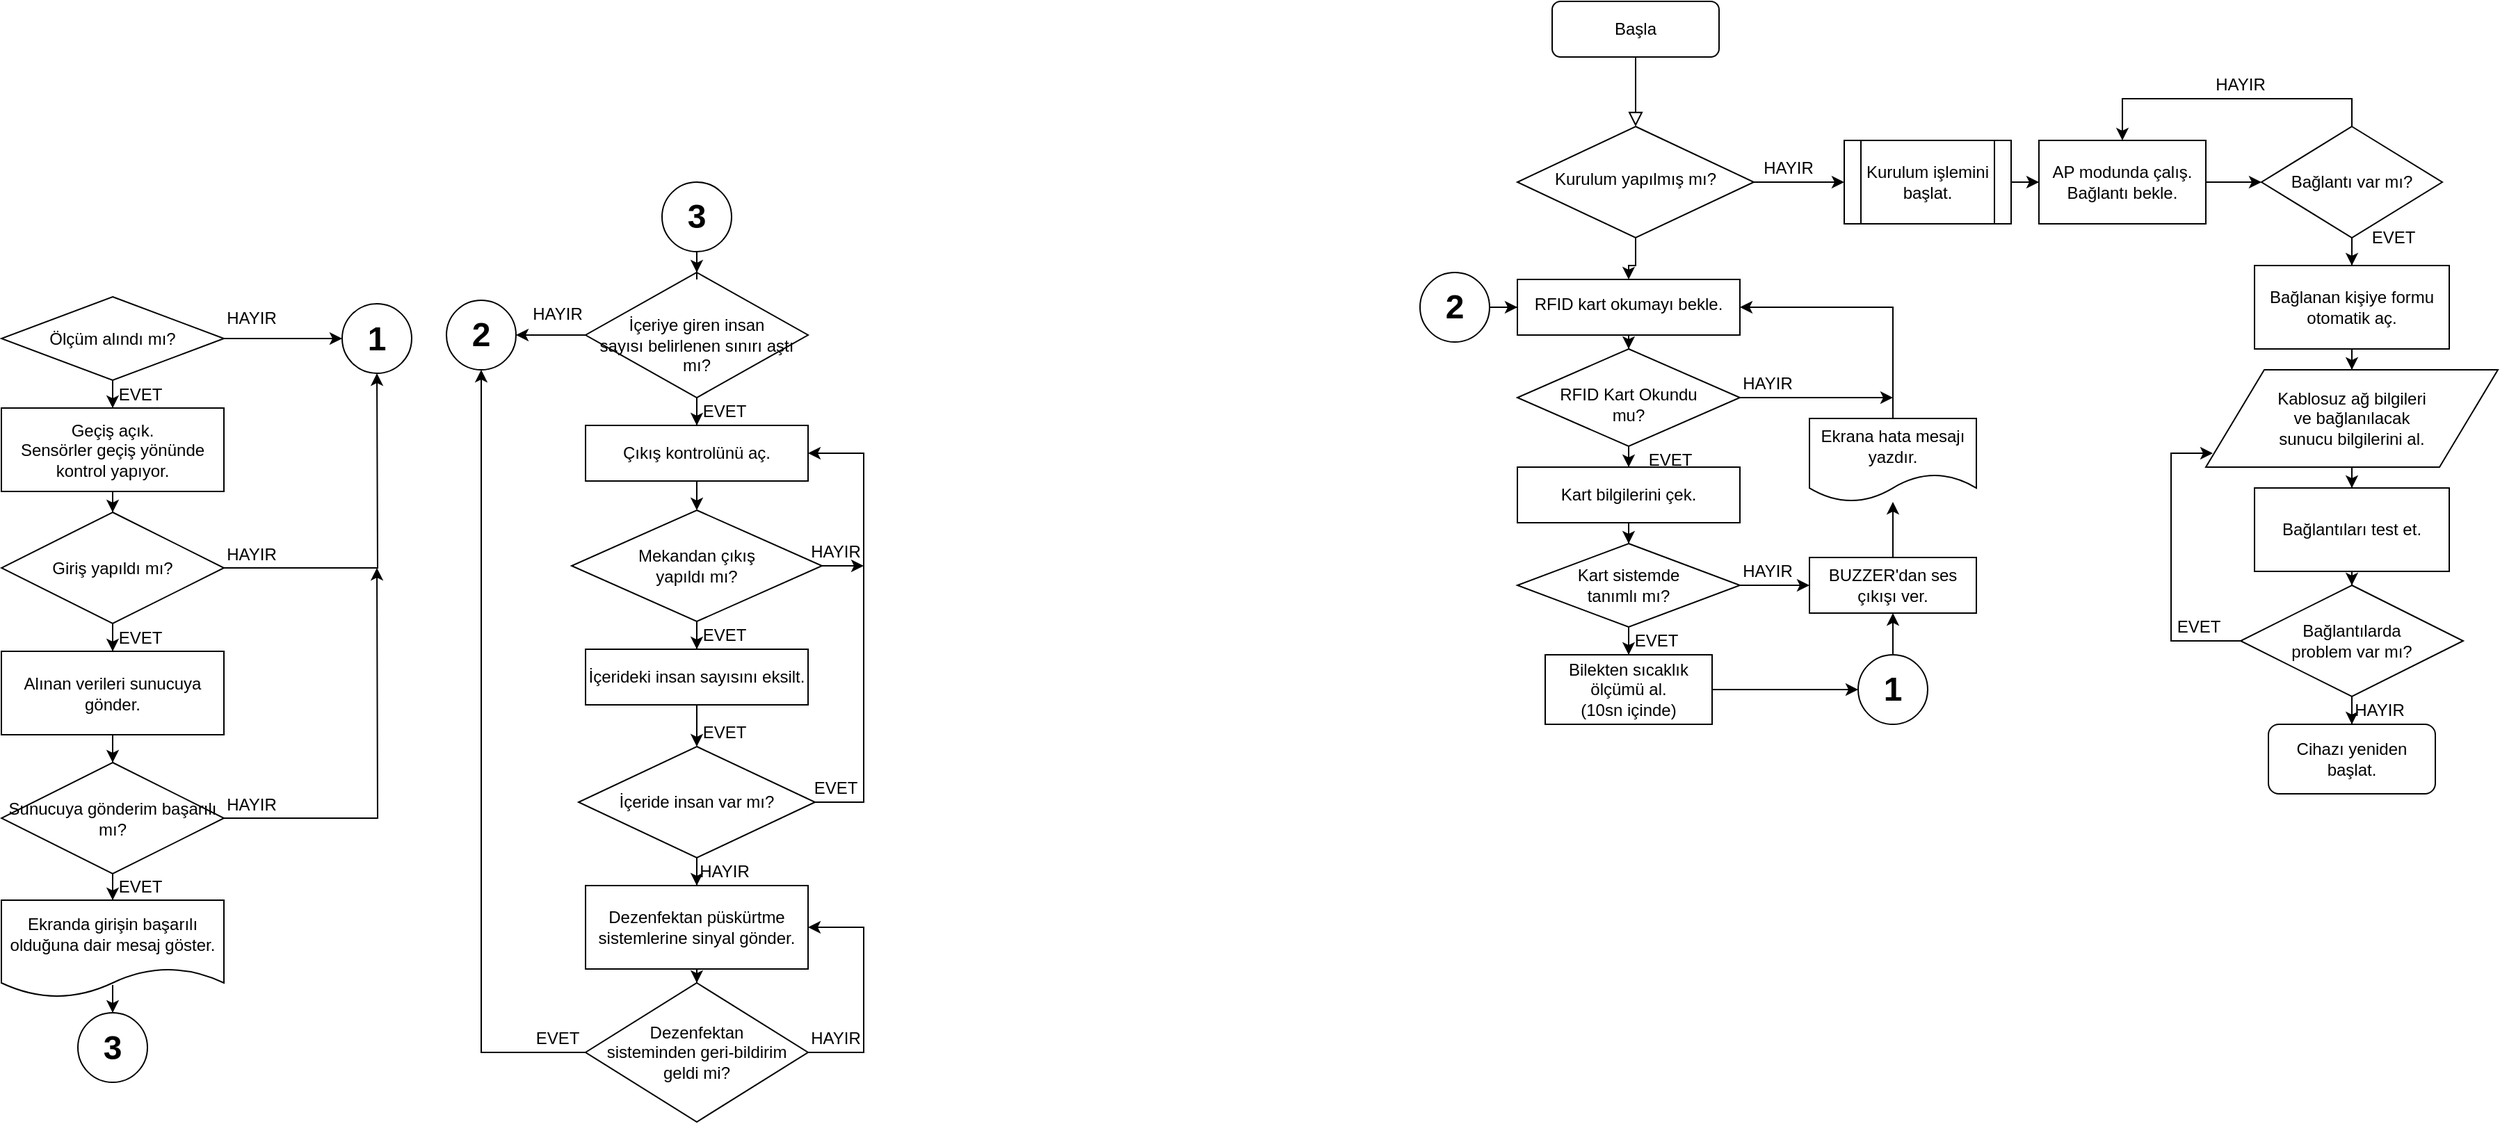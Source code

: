 <mxfile version="14.2.9" type="github">
  <diagram id="C5RBs43oDa-KdzZeNtuy" name="Page-1">
    <mxGraphModel dx="2756" dy="538" grid="1" gridSize="10" guides="1" tooltips="1" connect="1" arrows="1" fold="1" page="1" pageScale="1" pageWidth="827" pageHeight="1169" math="0" shadow="0">
      <root>
        <mxCell id="WIyWlLk6GJQsqaUBKTNV-0" />
        <mxCell id="WIyWlLk6GJQsqaUBKTNV-1" parent="WIyWlLk6GJQsqaUBKTNV-0" />
        <mxCell id="WIyWlLk6GJQsqaUBKTNV-2" value="" style="rounded=0;html=1;jettySize=auto;orthogonalLoop=1;fontSize=11;endArrow=block;endFill=0;endSize=8;strokeWidth=1;shadow=0;labelBackgroundColor=none;edgeStyle=orthogonalEdgeStyle;" parent="WIyWlLk6GJQsqaUBKTNV-1" source="WIyWlLk6GJQsqaUBKTNV-3" target="WIyWlLk6GJQsqaUBKTNV-6" edge="1">
          <mxGeometry relative="1" as="geometry" />
        </mxCell>
        <mxCell id="WIyWlLk6GJQsqaUBKTNV-3" value="&lt;div&gt;Başla&lt;/div&gt;" style="rounded=1;whiteSpace=wrap;html=1;fontSize=12;glass=0;strokeWidth=1;shadow=0;" parent="WIyWlLk6GJQsqaUBKTNV-1" vertex="1">
          <mxGeometry x="65" y="60" width="120" height="40" as="geometry" />
        </mxCell>
        <mxCell id="WKc5_VH6EtH_Ui14ZbQe-13" style="edgeStyle=orthogonalEdgeStyle;rounded=0;orthogonalLoop=1;jettySize=auto;html=1;entryX=0;entryY=0.5;entryDx=0;entryDy=0;" parent="WIyWlLk6GJQsqaUBKTNV-1" source="WIyWlLk6GJQsqaUBKTNV-6" target="WKc5_VH6EtH_Ui14ZbQe-8" edge="1">
          <mxGeometry relative="1" as="geometry" />
        </mxCell>
        <mxCell id="WKc5_VH6EtH_Ui14ZbQe-41" style="edgeStyle=orthogonalEdgeStyle;rounded=0;orthogonalLoop=1;jettySize=auto;html=1;" parent="WIyWlLk6GJQsqaUBKTNV-1" source="WIyWlLk6GJQsqaUBKTNV-6" target="WKc5_VH6EtH_Ui14ZbQe-37" edge="1">
          <mxGeometry relative="1" as="geometry" />
        </mxCell>
        <mxCell id="WIyWlLk6GJQsqaUBKTNV-6" value="Kurulum yapılmış mı?" style="rhombus;whiteSpace=wrap;html=1;shadow=0;fontFamily=Helvetica;fontSize=12;align=center;strokeWidth=1;spacing=6;spacingTop=-4;" parent="WIyWlLk6GJQsqaUBKTNV-1" vertex="1">
          <mxGeometry x="40" y="150" width="170" height="80" as="geometry" />
        </mxCell>
        <mxCell id="WKc5_VH6EtH_Ui14ZbQe-5" value="&lt;div&gt;HAYIR&lt;/div&gt;" style="text;html=1;strokeColor=none;fillColor=none;align=center;verticalAlign=middle;whiteSpace=wrap;rounded=0;" parent="WIyWlLk6GJQsqaUBKTNV-1" vertex="1">
          <mxGeometry x="215" y="170" width="40" height="20" as="geometry" />
        </mxCell>
        <mxCell id="WKc5_VH6EtH_Ui14ZbQe-9" style="edgeStyle=orthogonalEdgeStyle;rounded=0;orthogonalLoop=1;jettySize=auto;html=1;" parent="WIyWlLk6GJQsqaUBKTNV-1" source="WKc5_VH6EtH_Ui14ZbQe-8" target="WKc5_VH6EtH_Ui14ZbQe-10" edge="1">
          <mxGeometry relative="1" as="geometry">
            <mxPoint x="445" y="190" as="targetPoint" />
          </mxGeometry>
        </mxCell>
        <mxCell id="WKc5_VH6EtH_Ui14ZbQe-8" value="Kurulum işlemini başlat." style="shape=process;whiteSpace=wrap;html=1;backgroundOutline=1;" parent="WIyWlLk6GJQsqaUBKTNV-1" vertex="1">
          <mxGeometry x="275" y="160" width="120" height="60" as="geometry" />
        </mxCell>
        <mxCell id="WKc5_VH6EtH_Ui14ZbQe-15" style="edgeStyle=orthogonalEdgeStyle;rounded=0;orthogonalLoop=1;jettySize=auto;html=1;" parent="WIyWlLk6GJQsqaUBKTNV-1" source="WKc5_VH6EtH_Ui14ZbQe-10" target="WKc5_VH6EtH_Ui14ZbQe-14" edge="1">
          <mxGeometry relative="1" as="geometry" />
        </mxCell>
        <mxCell id="WKc5_VH6EtH_Ui14ZbQe-10" value="AP modunda çalış.&lt;br&gt;&lt;div&gt;Bağlantı bekle.&lt;/div&gt;" style="rounded=0;whiteSpace=wrap;html=1;" parent="WIyWlLk6GJQsqaUBKTNV-1" vertex="1">
          <mxGeometry x="415" y="160" width="120" height="60" as="geometry" />
        </mxCell>
        <mxCell id="WKc5_VH6EtH_Ui14ZbQe-16" style="edgeStyle=orthogonalEdgeStyle;rounded=0;orthogonalLoop=1;jettySize=auto;html=1;entryX=0.5;entryY=0;entryDx=0;entryDy=0;" parent="WIyWlLk6GJQsqaUBKTNV-1" source="WKc5_VH6EtH_Ui14ZbQe-14" target="WKc5_VH6EtH_Ui14ZbQe-10" edge="1">
          <mxGeometry relative="1" as="geometry">
            <mxPoint x="640" y="70" as="targetPoint" />
            <Array as="points">
              <mxPoint x="640" y="130" />
              <mxPoint x="475" y="130" />
            </Array>
          </mxGeometry>
        </mxCell>
        <mxCell id="WKc5_VH6EtH_Ui14ZbQe-21" style="edgeStyle=orthogonalEdgeStyle;rounded=0;orthogonalLoop=1;jettySize=auto;html=1;entryX=0.5;entryY=0;entryDx=0;entryDy=0;" parent="WIyWlLk6GJQsqaUBKTNV-1" source="WKc5_VH6EtH_Ui14ZbQe-14" target="WKc5_VH6EtH_Ui14ZbQe-20" edge="1">
          <mxGeometry relative="1" as="geometry" />
        </mxCell>
        <mxCell id="WKc5_VH6EtH_Ui14ZbQe-14" value="Bağlantı var mı?" style="rhombus;whiteSpace=wrap;html=1;" parent="WIyWlLk6GJQsqaUBKTNV-1" vertex="1">
          <mxGeometry x="575" y="150" width="130" height="80" as="geometry" />
        </mxCell>
        <mxCell id="WKc5_VH6EtH_Ui14ZbQe-17" value="&lt;div&gt;HAYIR&lt;/div&gt;" style="text;html=1;strokeColor=none;fillColor=none;align=center;verticalAlign=middle;whiteSpace=wrap;rounded=0;" parent="WIyWlLk6GJQsqaUBKTNV-1" vertex="1">
          <mxGeometry x="540" y="110" width="40" height="20" as="geometry" />
        </mxCell>
        <mxCell id="WKc5_VH6EtH_Ui14ZbQe-23" value="" style="edgeStyle=orthogonalEdgeStyle;rounded=0;orthogonalLoop=1;jettySize=auto;html=1;" parent="WIyWlLk6GJQsqaUBKTNV-1" source="WKc5_VH6EtH_Ui14ZbQe-20" target="WKc5_VH6EtH_Ui14ZbQe-22" edge="1">
          <mxGeometry relative="1" as="geometry" />
        </mxCell>
        <mxCell id="WKc5_VH6EtH_Ui14ZbQe-20" value="&lt;div&gt;Bağlanan kişiye formu otomatik aç.&lt;/div&gt;" style="rounded=0;whiteSpace=wrap;html=1;" parent="WIyWlLk6GJQsqaUBKTNV-1" vertex="1">
          <mxGeometry x="570" y="250" width="140" height="60" as="geometry" />
        </mxCell>
        <mxCell id="WKc5_VH6EtH_Ui14ZbQe-25" value="" style="edgeStyle=orthogonalEdgeStyle;rounded=0;orthogonalLoop=1;jettySize=auto;html=1;" parent="WIyWlLk6GJQsqaUBKTNV-1" source="WKc5_VH6EtH_Ui14ZbQe-22" target="WKc5_VH6EtH_Ui14ZbQe-24" edge="1">
          <mxGeometry relative="1" as="geometry" />
        </mxCell>
        <mxCell id="WKc5_VH6EtH_Ui14ZbQe-22" value="&lt;div&gt;Kablosuz ağ bilgileri&lt;/div&gt;&lt;div&gt;ve bağlanılacak&lt;/div&gt;&lt;div&gt;sunucu bilgilerini al.&lt;/div&gt;" style="shape=parallelogram;whiteSpace=wrap;html=1;boundedLbl=1;rounded=0;" parent="WIyWlLk6GJQsqaUBKTNV-1" vertex="1">
          <mxGeometry x="535" y="325" width="210" height="70" as="geometry" />
        </mxCell>
        <mxCell id="WKc5_VH6EtH_Ui14ZbQe-27" value="" style="edgeStyle=orthogonalEdgeStyle;rounded=0;orthogonalLoop=1;jettySize=auto;html=1;" parent="WIyWlLk6GJQsqaUBKTNV-1" source="WKc5_VH6EtH_Ui14ZbQe-24" target="WKc5_VH6EtH_Ui14ZbQe-26" edge="1">
          <mxGeometry relative="1" as="geometry" />
        </mxCell>
        <mxCell id="WKc5_VH6EtH_Ui14ZbQe-24" value="Bağlantıları test et." style="whiteSpace=wrap;html=1;rounded=0;" parent="WIyWlLk6GJQsqaUBKTNV-1" vertex="1">
          <mxGeometry x="570" y="410" width="140" height="60" as="geometry" />
        </mxCell>
        <mxCell id="WKc5_VH6EtH_Ui14ZbQe-30" style="edgeStyle=orthogonalEdgeStyle;rounded=0;orthogonalLoop=1;jettySize=auto;html=1;" parent="WIyWlLk6GJQsqaUBKTNV-1" source="WKc5_VH6EtH_Ui14ZbQe-26" edge="1">
          <mxGeometry relative="1" as="geometry">
            <mxPoint x="540" y="385" as="targetPoint" />
            <Array as="points">
              <mxPoint x="510" y="520" />
              <mxPoint x="510" y="385" />
            </Array>
          </mxGeometry>
        </mxCell>
        <mxCell id="q0wSHQrsa-bSmCtDPTkl-80" style="edgeStyle=orthogonalEdgeStyle;rounded=0;orthogonalLoop=1;jettySize=auto;html=1;entryX=0.5;entryY=0;entryDx=0;entryDy=0;" edge="1" parent="WIyWlLk6GJQsqaUBKTNV-1" source="WKc5_VH6EtH_Ui14ZbQe-26" target="WKc5_VH6EtH_Ui14ZbQe-32">
          <mxGeometry relative="1" as="geometry" />
        </mxCell>
        <mxCell id="WKc5_VH6EtH_Ui14ZbQe-26" value="&lt;div&gt;Bağlantılarda&lt;/div&gt;&lt;div&gt;problem var mı?&lt;/div&gt;" style="rhombus;whiteSpace=wrap;html=1;rounded=0;" parent="WIyWlLk6GJQsqaUBKTNV-1" vertex="1">
          <mxGeometry x="560" y="480" width="160" height="80" as="geometry" />
        </mxCell>
        <mxCell id="WKc5_VH6EtH_Ui14ZbQe-29" value="EVET" style="text;html=1;strokeColor=none;fillColor=none;align=center;verticalAlign=middle;whiteSpace=wrap;rounded=0;" parent="WIyWlLk6GJQsqaUBKTNV-1" vertex="1">
          <mxGeometry x="510" y="500" width="40" height="20" as="geometry" />
        </mxCell>
        <mxCell id="WKc5_VH6EtH_Ui14ZbQe-32" value="&lt;div&gt;Cihazı yeniden başlat.&lt;/div&gt;" style="rounded=1;whiteSpace=wrap;html=1;" parent="WIyWlLk6GJQsqaUBKTNV-1" vertex="1">
          <mxGeometry x="580" y="580" width="120" height="50" as="geometry" />
        </mxCell>
        <mxCell id="WKc5_VH6EtH_Ui14ZbQe-35" value="&lt;div&gt;EVET&lt;/div&gt;" style="text;html=1;strokeColor=none;fillColor=none;align=center;verticalAlign=middle;whiteSpace=wrap;rounded=0;" parent="WIyWlLk6GJQsqaUBKTNV-1" vertex="1">
          <mxGeometry x="650" y="220" width="40" height="20" as="geometry" />
        </mxCell>
        <mxCell id="WKc5_VH6EtH_Ui14ZbQe-36" value="&lt;div&gt;HAYIR&lt;/div&gt;" style="text;html=1;strokeColor=none;fillColor=none;align=center;verticalAlign=middle;whiteSpace=wrap;rounded=0;" parent="WIyWlLk6GJQsqaUBKTNV-1" vertex="1">
          <mxGeometry x="640" y="560" width="40" height="20" as="geometry" />
        </mxCell>
        <mxCell id="WKc5_VH6EtH_Ui14ZbQe-43" value="" style="edgeStyle=orthogonalEdgeStyle;rounded=0;orthogonalLoop=1;jettySize=auto;html=1;" parent="WIyWlLk6GJQsqaUBKTNV-1" source="WKc5_VH6EtH_Ui14ZbQe-37" target="WKc5_VH6EtH_Ui14ZbQe-42" edge="1">
          <mxGeometry relative="1" as="geometry" />
        </mxCell>
        <mxCell id="WKc5_VH6EtH_Ui14ZbQe-37" value="&lt;div&gt;RFID kart okumayı bekle.&lt;/div&gt;" style="whiteSpace=wrap;html=1;shadow=0;strokeWidth=1;spacing=6;spacingTop=-4;" parent="WIyWlLk6GJQsqaUBKTNV-1" vertex="1">
          <mxGeometry x="40" y="260" width="160" height="40" as="geometry" />
        </mxCell>
        <mxCell id="WKc5_VH6EtH_Ui14ZbQe-61" style="edgeStyle=orthogonalEdgeStyle;rounded=0;orthogonalLoop=1;jettySize=auto;html=1;" parent="WIyWlLk6GJQsqaUBKTNV-1" source="WKc5_VH6EtH_Ui14ZbQe-42" edge="1">
          <mxGeometry relative="1" as="geometry">
            <mxPoint x="310" y="345" as="targetPoint" />
          </mxGeometry>
        </mxCell>
        <mxCell id="q0wSHQrsa-bSmCtDPTkl-83" style="edgeStyle=orthogonalEdgeStyle;rounded=0;orthogonalLoop=1;jettySize=auto;html=1;entryX=0.5;entryY=0;entryDx=0;entryDy=0;" edge="1" parent="WIyWlLk6GJQsqaUBKTNV-1" source="WKc5_VH6EtH_Ui14ZbQe-42" target="WKc5_VH6EtH_Ui14ZbQe-48">
          <mxGeometry relative="1" as="geometry" />
        </mxCell>
        <mxCell id="WKc5_VH6EtH_Ui14ZbQe-42" value="&lt;div&gt;&lt;br&gt;&lt;/div&gt;&lt;div&gt;RFID Kart Okundu&lt;/div&gt;&lt;div&gt;mu?&lt;/div&gt;" style="rhombus;whiteSpace=wrap;html=1;shadow=0;strokeWidth=1;spacing=6;spacingTop=-4;" parent="WIyWlLk6GJQsqaUBKTNV-1" vertex="1">
          <mxGeometry x="40" y="310" width="160" height="70" as="geometry" />
        </mxCell>
        <mxCell id="WKc5_VH6EtH_Ui14ZbQe-45" value="&lt;div&gt;HAYIR&lt;/div&gt;" style="text;html=1;strokeColor=none;fillColor=none;align=center;verticalAlign=middle;whiteSpace=wrap;rounded=0;" parent="WIyWlLk6GJQsqaUBKTNV-1" vertex="1">
          <mxGeometry x="200" y="325" width="40" height="20" as="geometry" />
        </mxCell>
        <mxCell id="WKc5_VH6EtH_Ui14ZbQe-52" style="edgeStyle=orthogonalEdgeStyle;rounded=0;orthogonalLoop=1;jettySize=auto;html=1;entryX=0.5;entryY=0;entryDx=0;entryDy=0;" parent="WIyWlLk6GJQsqaUBKTNV-1" source="WKc5_VH6EtH_Ui14ZbQe-48" target="WKc5_VH6EtH_Ui14ZbQe-50" edge="1">
          <mxGeometry relative="1" as="geometry" />
        </mxCell>
        <mxCell id="WKc5_VH6EtH_Ui14ZbQe-48" value="Kart bilgilerini çek." style="rounded=0;whiteSpace=wrap;html=1;" parent="WIyWlLk6GJQsqaUBKTNV-1" vertex="1">
          <mxGeometry x="40" y="395" width="160" height="40" as="geometry" />
        </mxCell>
        <mxCell id="WKc5_VH6EtH_Ui14ZbQe-49" value="&lt;div&gt;EVET&lt;/div&gt;" style="text;html=1;strokeColor=none;fillColor=none;align=center;verticalAlign=middle;whiteSpace=wrap;rounded=0;" parent="WIyWlLk6GJQsqaUBKTNV-1" vertex="1">
          <mxGeometry x="130" y="380" width="40" height="20" as="geometry" />
        </mxCell>
        <mxCell id="WKc5_VH6EtH_Ui14ZbQe-53" style="edgeStyle=orthogonalEdgeStyle;rounded=0;orthogonalLoop=1;jettySize=auto;html=1;" parent="WIyWlLk6GJQsqaUBKTNV-1" source="WKc5_VH6EtH_Ui14ZbQe-50" target="WKc5_VH6EtH_Ui14ZbQe-54" edge="1">
          <mxGeometry relative="1" as="geometry">
            <mxPoint x="240" y="520" as="targetPoint" />
          </mxGeometry>
        </mxCell>
        <mxCell id="WKc5_VH6EtH_Ui14ZbQe-63" value="" style="edgeStyle=orthogonalEdgeStyle;rounded=0;orthogonalLoop=1;jettySize=auto;html=1;" parent="WIyWlLk6GJQsqaUBKTNV-1" source="WKc5_VH6EtH_Ui14ZbQe-50" target="WKc5_VH6EtH_Ui14ZbQe-62" edge="1">
          <mxGeometry relative="1" as="geometry" />
        </mxCell>
        <mxCell id="WKc5_VH6EtH_Ui14ZbQe-50" value="&lt;div&gt;Kart sistemde&lt;/div&gt;&lt;div&gt;tanımlı mı?&lt;/div&gt;" style="rhombus;whiteSpace=wrap;html=1;" parent="WIyWlLk6GJQsqaUBKTNV-1" vertex="1">
          <mxGeometry x="40" y="450" width="160" height="60" as="geometry" />
        </mxCell>
        <mxCell id="WKc5_VH6EtH_Ui14ZbQe-57" value="" style="edgeStyle=orthogonalEdgeStyle;rounded=0;orthogonalLoop=1;jettySize=auto;html=1;" parent="WIyWlLk6GJQsqaUBKTNV-1" source="WKc5_VH6EtH_Ui14ZbQe-54" target="WKc5_VH6EtH_Ui14ZbQe-56" edge="1">
          <mxGeometry relative="1" as="geometry" />
        </mxCell>
        <mxCell id="WKc5_VH6EtH_Ui14ZbQe-54" value="BUZZER&#39;dan ses çıkışı ver." style="rounded=0;whiteSpace=wrap;html=1;" parent="WIyWlLk6GJQsqaUBKTNV-1" vertex="1">
          <mxGeometry x="250" y="460" width="120" height="40" as="geometry" />
        </mxCell>
        <mxCell id="WKc5_VH6EtH_Ui14ZbQe-60" style="edgeStyle=orthogonalEdgeStyle;rounded=0;orthogonalLoop=1;jettySize=auto;html=1;entryX=1;entryY=0.5;entryDx=0;entryDy=0;" parent="WIyWlLk6GJQsqaUBKTNV-1" source="WKc5_VH6EtH_Ui14ZbQe-56" target="WKc5_VH6EtH_Ui14ZbQe-37" edge="1">
          <mxGeometry relative="1" as="geometry">
            <Array as="points">
              <mxPoint x="310" y="280" />
            </Array>
          </mxGeometry>
        </mxCell>
        <mxCell id="WKc5_VH6EtH_Ui14ZbQe-56" value="Ekrana hata mesajı yazdır." style="shape=document;whiteSpace=wrap;html=1;boundedLbl=1;rounded=0;size=0.333;" parent="WIyWlLk6GJQsqaUBKTNV-1" vertex="1">
          <mxGeometry x="250" y="360" width="120" height="60" as="geometry" />
        </mxCell>
        <mxCell id="WKc5_VH6EtH_Ui14ZbQe-58" value="HAYIR" style="text;html=1;strokeColor=none;fillColor=none;align=center;verticalAlign=middle;whiteSpace=wrap;rounded=0;" parent="WIyWlLk6GJQsqaUBKTNV-1" vertex="1">
          <mxGeometry x="200" y="460" width="40" height="20" as="geometry" />
        </mxCell>
        <mxCell id="q0wSHQrsa-bSmCtDPTkl-89" style="edgeStyle=orthogonalEdgeStyle;rounded=0;orthogonalLoop=1;jettySize=auto;html=1;" edge="1" parent="WIyWlLk6GJQsqaUBKTNV-1" source="WKc5_VH6EtH_Ui14ZbQe-62" target="q0wSHQrsa-bSmCtDPTkl-86">
          <mxGeometry relative="1" as="geometry" />
        </mxCell>
        <mxCell id="WKc5_VH6EtH_Ui14ZbQe-62" value="Bilekten sıcaklık ölçümü al.&lt;br&gt;(10sn içinde)" style="whiteSpace=wrap;html=1;" parent="WIyWlLk6GJQsqaUBKTNV-1" vertex="1">
          <mxGeometry x="60" y="530" width="120" height="50" as="geometry" />
        </mxCell>
        <mxCell id="WKc5_VH6EtH_Ui14ZbQe-68" value="&lt;div&gt;EVET&lt;/div&gt;" style="text;html=1;strokeColor=none;fillColor=none;align=center;verticalAlign=middle;whiteSpace=wrap;rounded=0;" parent="WIyWlLk6GJQsqaUBKTNV-1" vertex="1">
          <mxGeometry x="120" y="510" width="40" height="20" as="geometry" />
        </mxCell>
        <mxCell id="q0wSHQrsa-bSmCtDPTkl-88" style="edgeStyle=orthogonalEdgeStyle;rounded=0;orthogonalLoop=1;jettySize=auto;html=1;entryX=0.5;entryY=1;entryDx=0;entryDy=0;" edge="1" parent="WIyWlLk6GJQsqaUBKTNV-1" source="q0wSHQrsa-bSmCtDPTkl-86" target="WKc5_VH6EtH_Ui14ZbQe-54">
          <mxGeometry relative="1" as="geometry" />
        </mxCell>
        <mxCell id="q0wSHQrsa-bSmCtDPTkl-86" value="&lt;b&gt;&lt;font style=&quot;font-size: 24px&quot;&gt;1&lt;/font&gt;&lt;/b&gt;" style="ellipse;whiteSpace=wrap;html=1;aspect=fixed;" vertex="1" parent="WIyWlLk6GJQsqaUBKTNV-1">
          <mxGeometry x="285" y="530" width="50" height="50" as="geometry" />
        </mxCell>
        <mxCell id="q0wSHQrsa-bSmCtDPTkl-93" style="edgeStyle=orthogonalEdgeStyle;rounded=0;orthogonalLoop=1;jettySize=auto;html=1;" edge="1" parent="WIyWlLk6GJQsqaUBKTNV-1" source="q0wSHQrsa-bSmCtDPTkl-90" target="WKc5_VH6EtH_Ui14ZbQe-37">
          <mxGeometry relative="1" as="geometry" />
        </mxCell>
        <mxCell id="q0wSHQrsa-bSmCtDPTkl-90" value="&lt;b&gt;&lt;font style=&quot;font-size: 24px&quot;&gt;2&lt;/font&gt;&lt;/b&gt;" style="ellipse;whiteSpace=wrap;html=1;aspect=fixed;" vertex="1" parent="WIyWlLk6GJQsqaUBKTNV-1">
          <mxGeometry x="-30" y="255" width="50" height="50" as="geometry" />
        </mxCell>
        <mxCell id="q0wSHQrsa-bSmCtDPTkl-97" value="" style="edgeStyle=orthogonalEdgeStyle;rounded=0;orthogonalLoop=1;jettySize=auto;html=1;" edge="1" parent="WIyWlLk6GJQsqaUBKTNV-1" source="q0wSHQrsa-bSmCtDPTkl-99" target="q0wSHQrsa-bSmCtDPTkl-102">
          <mxGeometry relative="1" as="geometry" />
        </mxCell>
        <mxCell id="q0wSHQrsa-bSmCtDPTkl-98" style="edgeStyle=orthogonalEdgeStyle;rounded=0;orthogonalLoop=1;jettySize=auto;html=1;entryX=1;entryY=0.5;entryDx=0;entryDy=0;" edge="1" parent="WIyWlLk6GJQsqaUBKTNV-1" source="q0wSHQrsa-bSmCtDPTkl-99" target="q0wSHQrsa-bSmCtDPTkl-124">
          <mxGeometry relative="1" as="geometry" />
        </mxCell>
        <mxCell id="q0wSHQrsa-bSmCtDPTkl-99" value="&lt;div&gt;&lt;br&gt;&lt;/div&gt;&lt;div&gt;İçeriye giren insan&lt;/div&gt;&lt;div&gt;sayısı belirlenen sınırı aştı mı?&lt;/div&gt;" style="rhombus;whiteSpace=wrap;html=1;" vertex="1" parent="WIyWlLk6GJQsqaUBKTNV-1">
          <mxGeometry x="-630" y="255" width="160" height="90" as="geometry" />
        </mxCell>
        <mxCell id="q0wSHQrsa-bSmCtDPTkl-100" value="HAYIR" style="text;html=1;strokeColor=none;fillColor=none;align=center;verticalAlign=middle;whiteSpace=wrap;rounded=0;" vertex="1" parent="WIyWlLk6GJQsqaUBKTNV-1">
          <mxGeometry x="-670" y="275" width="40" height="20" as="geometry" />
        </mxCell>
        <mxCell id="q0wSHQrsa-bSmCtDPTkl-101" value="" style="edgeStyle=orthogonalEdgeStyle;rounded=0;orthogonalLoop=1;jettySize=auto;html=1;" edge="1" parent="WIyWlLk6GJQsqaUBKTNV-1" source="q0wSHQrsa-bSmCtDPTkl-102" target="q0wSHQrsa-bSmCtDPTkl-105">
          <mxGeometry relative="1" as="geometry" />
        </mxCell>
        <mxCell id="q0wSHQrsa-bSmCtDPTkl-102" value="Çıkış kontrolünü aç." style="whiteSpace=wrap;html=1;" vertex="1" parent="WIyWlLk6GJQsqaUBKTNV-1">
          <mxGeometry x="-630" y="365" width="160" height="40" as="geometry" />
        </mxCell>
        <mxCell id="q0wSHQrsa-bSmCtDPTkl-103" value="" style="edgeStyle=orthogonalEdgeStyle;rounded=0;orthogonalLoop=1;jettySize=auto;html=1;" edge="1" parent="WIyWlLk6GJQsqaUBKTNV-1" source="q0wSHQrsa-bSmCtDPTkl-105" target="q0wSHQrsa-bSmCtDPTkl-107">
          <mxGeometry relative="1" as="geometry" />
        </mxCell>
        <mxCell id="q0wSHQrsa-bSmCtDPTkl-104" style="edgeStyle=orthogonalEdgeStyle;rounded=0;orthogonalLoop=1;jettySize=auto;html=1;" edge="1" parent="WIyWlLk6GJQsqaUBKTNV-1" source="q0wSHQrsa-bSmCtDPTkl-105">
          <mxGeometry relative="1" as="geometry">
            <mxPoint x="-430" y="466" as="targetPoint" />
          </mxGeometry>
        </mxCell>
        <mxCell id="q0wSHQrsa-bSmCtDPTkl-105" value="&lt;div&gt;Mekandan çıkış&lt;/div&gt;&lt;div&gt;yapıldı mı?&lt;/div&gt;" style="rhombus;whiteSpace=wrap;html=1;" vertex="1" parent="WIyWlLk6GJQsqaUBKTNV-1">
          <mxGeometry x="-640" y="426" width="180" height="80" as="geometry" />
        </mxCell>
        <mxCell id="q0wSHQrsa-bSmCtDPTkl-106" value="" style="edgeStyle=orthogonalEdgeStyle;rounded=0;orthogonalLoop=1;jettySize=auto;html=1;" edge="1" parent="WIyWlLk6GJQsqaUBKTNV-1" source="q0wSHQrsa-bSmCtDPTkl-107" target="q0wSHQrsa-bSmCtDPTkl-111">
          <mxGeometry relative="1" as="geometry" />
        </mxCell>
        <mxCell id="q0wSHQrsa-bSmCtDPTkl-107" value="İçerideki insan sayısını eksilt." style="whiteSpace=wrap;html=1;" vertex="1" parent="WIyWlLk6GJQsqaUBKTNV-1">
          <mxGeometry x="-630" y="526" width="160" height="40" as="geometry" />
        </mxCell>
        <mxCell id="q0wSHQrsa-bSmCtDPTkl-108" value="&lt;div&gt;EVET&lt;/div&gt;" style="text;html=1;strokeColor=none;fillColor=none;align=center;verticalAlign=middle;whiteSpace=wrap;rounded=0;" vertex="1" parent="WIyWlLk6GJQsqaUBKTNV-1">
          <mxGeometry x="-550" y="345" width="40" height="20" as="geometry" />
        </mxCell>
        <mxCell id="q0wSHQrsa-bSmCtDPTkl-109" style="edgeStyle=orthogonalEdgeStyle;rounded=0;orthogonalLoop=1;jettySize=auto;html=1;entryX=1;entryY=0.5;entryDx=0;entryDy=0;" edge="1" parent="WIyWlLk6GJQsqaUBKTNV-1" source="q0wSHQrsa-bSmCtDPTkl-111" target="q0wSHQrsa-bSmCtDPTkl-102">
          <mxGeometry relative="1" as="geometry">
            <Array as="points">
              <mxPoint x="-430" y="636" />
              <mxPoint x="-430" y="385" />
            </Array>
          </mxGeometry>
        </mxCell>
        <mxCell id="q0wSHQrsa-bSmCtDPTkl-110" value="" style="edgeStyle=orthogonalEdgeStyle;rounded=0;orthogonalLoop=1;jettySize=auto;html=1;" edge="1" parent="WIyWlLk6GJQsqaUBKTNV-1" source="q0wSHQrsa-bSmCtDPTkl-111" target="q0wSHQrsa-bSmCtDPTkl-117">
          <mxGeometry relative="1" as="geometry" />
        </mxCell>
        <mxCell id="q0wSHQrsa-bSmCtDPTkl-111" value="İçeride insan var mı?" style="rhombus;whiteSpace=wrap;html=1;" vertex="1" parent="WIyWlLk6GJQsqaUBKTNV-1">
          <mxGeometry x="-635" y="596" width="170" height="80" as="geometry" />
        </mxCell>
        <mxCell id="q0wSHQrsa-bSmCtDPTkl-112" value="HAYIR" style="text;html=1;strokeColor=none;fillColor=none;align=center;verticalAlign=middle;whiteSpace=wrap;rounded=0;" vertex="1" parent="WIyWlLk6GJQsqaUBKTNV-1">
          <mxGeometry x="-470" y="446" width="40" height="20" as="geometry" />
        </mxCell>
        <mxCell id="q0wSHQrsa-bSmCtDPTkl-113" value="EVET" style="text;html=1;strokeColor=none;fillColor=none;align=center;verticalAlign=middle;whiteSpace=wrap;rounded=0;" vertex="1" parent="WIyWlLk6GJQsqaUBKTNV-1">
          <mxGeometry x="-470" y="616" width="40" height="20" as="geometry" />
        </mxCell>
        <mxCell id="q0wSHQrsa-bSmCtDPTkl-114" value="&lt;div&gt;EVET&lt;/div&gt;" style="text;html=1;strokeColor=none;fillColor=none;align=center;verticalAlign=middle;whiteSpace=wrap;rounded=0;" vertex="1" parent="WIyWlLk6GJQsqaUBKTNV-1">
          <mxGeometry x="-550" y="506" width="40" height="20" as="geometry" />
        </mxCell>
        <mxCell id="q0wSHQrsa-bSmCtDPTkl-115" value="&lt;div&gt;EVET&lt;/div&gt;" style="text;html=1;strokeColor=none;fillColor=none;align=center;verticalAlign=middle;whiteSpace=wrap;rounded=0;" vertex="1" parent="WIyWlLk6GJQsqaUBKTNV-1">
          <mxGeometry x="-550" y="576" width="40" height="20" as="geometry" />
        </mxCell>
        <mxCell id="q0wSHQrsa-bSmCtDPTkl-116" value="" style="edgeStyle=orthogonalEdgeStyle;rounded=0;orthogonalLoop=1;jettySize=auto;html=1;" edge="1" parent="WIyWlLk6GJQsqaUBKTNV-1" source="q0wSHQrsa-bSmCtDPTkl-117" target="q0wSHQrsa-bSmCtDPTkl-121">
          <mxGeometry relative="1" as="geometry" />
        </mxCell>
        <mxCell id="q0wSHQrsa-bSmCtDPTkl-117" value="Dezenfektan püskürtme sistemlerine sinyal gönder." style="whiteSpace=wrap;html=1;" vertex="1" parent="WIyWlLk6GJQsqaUBKTNV-1">
          <mxGeometry x="-630" y="696" width="160" height="60" as="geometry" />
        </mxCell>
        <mxCell id="q0wSHQrsa-bSmCtDPTkl-118" value="HAYIR" style="text;html=1;strokeColor=none;fillColor=none;align=center;verticalAlign=middle;whiteSpace=wrap;rounded=0;" vertex="1" parent="WIyWlLk6GJQsqaUBKTNV-1">
          <mxGeometry x="-550" y="676" width="40" height="20" as="geometry" />
        </mxCell>
        <mxCell id="q0wSHQrsa-bSmCtDPTkl-119" style="edgeStyle=orthogonalEdgeStyle;rounded=0;orthogonalLoop=1;jettySize=auto;html=1;entryX=1;entryY=0.5;entryDx=0;entryDy=0;" edge="1" parent="WIyWlLk6GJQsqaUBKTNV-1" source="q0wSHQrsa-bSmCtDPTkl-121" target="q0wSHQrsa-bSmCtDPTkl-117">
          <mxGeometry relative="1" as="geometry">
            <Array as="points">
              <mxPoint x="-430" y="816" />
              <mxPoint x="-430" y="726" />
            </Array>
          </mxGeometry>
        </mxCell>
        <mxCell id="q0wSHQrsa-bSmCtDPTkl-120" style="edgeStyle=orthogonalEdgeStyle;rounded=0;orthogonalLoop=1;jettySize=auto;html=1;" edge="1" parent="WIyWlLk6GJQsqaUBKTNV-1" source="q0wSHQrsa-bSmCtDPTkl-121" target="q0wSHQrsa-bSmCtDPTkl-124">
          <mxGeometry relative="1" as="geometry">
            <mxPoint x="-670" y="436" as="targetPoint" />
          </mxGeometry>
        </mxCell>
        <mxCell id="q0wSHQrsa-bSmCtDPTkl-121" value="&lt;div&gt;Dezenfektan&lt;/div&gt;&lt;div&gt;sisteminden geri-bildirim geldi mi?&lt;/div&gt;" style="rhombus;whiteSpace=wrap;html=1;" vertex="1" parent="WIyWlLk6GJQsqaUBKTNV-1">
          <mxGeometry x="-630" y="766" width="160" height="100" as="geometry" />
        </mxCell>
        <mxCell id="q0wSHQrsa-bSmCtDPTkl-122" value="HAYIR" style="text;html=1;strokeColor=none;fillColor=none;align=center;verticalAlign=middle;whiteSpace=wrap;rounded=0;" vertex="1" parent="WIyWlLk6GJQsqaUBKTNV-1">
          <mxGeometry x="-470" y="796" width="40" height="20" as="geometry" />
        </mxCell>
        <mxCell id="q0wSHQrsa-bSmCtDPTkl-123" value="&lt;div&gt;EVET&lt;/div&gt;" style="text;html=1;strokeColor=none;fillColor=none;align=center;verticalAlign=middle;whiteSpace=wrap;rounded=0;" vertex="1" parent="WIyWlLk6GJQsqaUBKTNV-1">
          <mxGeometry x="-670" y="796" width="40" height="20" as="geometry" />
        </mxCell>
        <mxCell id="q0wSHQrsa-bSmCtDPTkl-124" value="&lt;b&gt;&lt;font style=&quot;font-size: 24px&quot;&gt;2&lt;/font&gt;&lt;/b&gt;" style="ellipse;whiteSpace=wrap;html=1;aspect=fixed;" vertex="1" parent="WIyWlLk6GJQsqaUBKTNV-1">
          <mxGeometry x="-730" y="275" width="50" height="50" as="geometry" />
        </mxCell>
        <mxCell id="q0wSHQrsa-bSmCtDPTkl-127" style="edgeStyle=orthogonalEdgeStyle;rounded=0;orthogonalLoop=1;jettySize=auto;html=1;" edge="1" parent="WIyWlLk6GJQsqaUBKTNV-1" source="q0wSHQrsa-bSmCtDPTkl-126" target="q0wSHQrsa-bSmCtDPTkl-99">
          <mxGeometry relative="1" as="geometry" />
        </mxCell>
        <mxCell id="q0wSHQrsa-bSmCtDPTkl-126" value="&lt;b&gt;&lt;font style=&quot;font-size: 24px&quot;&gt;3&lt;/font&gt;&lt;/b&gt;" style="ellipse;whiteSpace=wrap;html=1;aspect=fixed;" vertex="1" parent="WIyWlLk6GJQsqaUBKTNV-1">
          <mxGeometry x="-575" y="190" width="50" height="50" as="geometry" />
        </mxCell>
        <mxCell id="q0wSHQrsa-bSmCtDPTkl-130" value="" style="edgeStyle=orthogonalEdgeStyle;rounded=0;orthogonalLoop=1;jettySize=auto;html=1;" edge="1" parent="WIyWlLk6GJQsqaUBKTNV-1" source="q0wSHQrsa-bSmCtDPTkl-132" target="q0wSHQrsa-bSmCtDPTkl-135">
          <mxGeometry relative="1" as="geometry" />
        </mxCell>
        <mxCell id="q0wSHQrsa-bSmCtDPTkl-131" style="edgeStyle=orthogonalEdgeStyle;rounded=0;orthogonalLoop=1;jettySize=auto;html=1;entryX=0;entryY=0.5;entryDx=0;entryDy=0;" edge="1" parent="WIyWlLk6GJQsqaUBKTNV-1" source="q0wSHQrsa-bSmCtDPTkl-132" target="q0wSHQrsa-bSmCtDPTkl-151">
          <mxGeometry relative="1" as="geometry" />
        </mxCell>
        <mxCell id="q0wSHQrsa-bSmCtDPTkl-132" value="Ölçüm alındı mı?" style="rhombus;whiteSpace=wrap;html=1;" vertex="1" parent="WIyWlLk6GJQsqaUBKTNV-1">
          <mxGeometry x="-1050" y="272.5" width="160" height="60" as="geometry" />
        </mxCell>
        <mxCell id="q0wSHQrsa-bSmCtDPTkl-133" value="HAYIR" style="text;html=1;strokeColor=none;fillColor=none;align=center;verticalAlign=middle;whiteSpace=wrap;rounded=0;" vertex="1" parent="WIyWlLk6GJQsqaUBKTNV-1">
          <mxGeometry x="-890" y="277.5" width="40" height="20" as="geometry" />
        </mxCell>
        <mxCell id="q0wSHQrsa-bSmCtDPTkl-134" value="" style="edgeStyle=orthogonalEdgeStyle;rounded=0;orthogonalLoop=1;jettySize=auto;html=1;" edge="1" parent="WIyWlLk6GJQsqaUBKTNV-1" source="q0wSHQrsa-bSmCtDPTkl-135" target="q0wSHQrsa-bSmCtDPTkl-138">
          <mxGeometry relative="1" as="geometry" />
        </mxCell>
        <mxCell id="q0wSHQrsa-bSmCtDPTkl-135" value="&lt;div&gt;Geçiş açık.&lt;/div&gt;&lt;div&gt;Sensörler geçiş yönünde kontrol yapıyor.&lt;/div&gt;" style="whiteSpace=wrap;html=1;" vertex="1" parent="WIyWlLk6GJQsqaUBKTNV-1">
          <mxGeometry x="-1050" y="352.5" width="160" height="60" as="geometry" />
        </mxCell>
        <mxCell id="q0wSHQrsa-bSmCtDPTkl-136" style="edgeStyle=orthogonalEdgeStyle;rounded=0;orthogonalLoop=1;jettySize=auto;html=1;" edge="1" parent="WIyWlLk6GJQsqaUBKTNV-1" source="q0wSHQrsa-bSmCtDPTkl-138">
          <mxGeometry relative="1" as="geometry">
            <mxPoint x="-780" y="327.5" as="targetPoint" />
          </mxGeometry>
        </mxCell>
        <mxCell id="q0wSHQrsa-bSmCtDPTkl-137" value="" style="edgeStyle=orthogonalEdgeStyle;rounded=0;orthogonalLoop=1;jettySize=auto;html=1;" edge="1" parent="WIyWlLk6GJQsqaUBKTNV-1" source="q0wSHQrsa-bSmCtDPTkl-138" target="q0wSHQrsa-bSmCtDPTkl-141">
          <mxGeometry relative="1" as="geometry" />
        </mxCell>
        <mxCell id="q0wSHQrsa-bSmCtDPTkl-138" value="Giriş yapıldı mı?" style="rhombus;whiteSpace=wrap;html=1;" vertex="1" parent="WIyWlLk6GJQsqaUBKTNV-1">
          <mxGeometry x="-1050" y="427.5" width="160" height="80" as="geometry" />
        </mxCell>
        <mxCell id="q0wSHQrsa-bSmCtDPTkl-139" value="HAYIR" style="text;html=1;strokeColor=none;fillColor=none;align=center;verticalAlign=middle;whiteSpace=wrap;rounded=0;" vertex="1" parent="WIyWlLk6GJQsqaUBKTNV-1">
          <mxGeometry x="-890" y="447.5" width="40" height="20" as="geometry" />
        </mxCell>
        <mxCell id="q0wSHQrsa-bSmCtDPTkl-140" value="" style="edgeStyle=orthogonalEdgeStyle;rounded=0;orthogonalLoop=1;jettySize=auto;html=1;" edge="1" parent="WIyWlLk6GJQsqaUBKTNV-1" source="q0wSHQrsa-bSmCtDPTkl-141" target="q0wSHQrsa-bSmCtDPTkl-144">
          <mxGeometry relative="1" as="geometry" />
        </mxCell>
        <mxCell id="q0wSHQrsa-bSmCtDPTkl-141" value="Alınan verileri sunucuya gönder." style="whiteSpace=wrap;html=1;" vertex="1" parent="WIyWlLk6GJQsqaUBKTNV-1">
          <mxGeometry x="-1050" y="527.5" width="160" height="60" as="geometry" />
        </mxCell>
        <mxCell id="q0wSHQrsa-bSmCtDPTkl-142" style="edgeStyle=orthogonalEdgeStyle;rounded=0;orthogonalLoop=1;jettySize=auto;html=1;" edge="1" parent="WIyWlLk6GJQsqaUBKTNV-1" source="q0wSHQrsa-bSmCtDPTkl-144">
          <mxGeometry relative="1" as="geometry">
            <mxPoint x="-780" y="467.5" as="targetPoint" />
          </mxGeometry>
        </mxCell>
        <mxCell id="q0wSHQrsa-bSmCtDPTkl-143" value="" style="edgeStyle=orthogonalEdgeStyle;rounded=0;orthogonalLoop=1;jettySize=auto;html=1;" edge="1" parent="WIyWlLk6GJQsqaUBKTNV-1" source="q0wSHQrsa-bSmCtDPTkl-144" target="q0wSHQrsa-bSmCtDPTkl-149">
          <mxGeometry relative="1" as="geometry" />
        </mxCell>
        <mxCell id="q0wSHQrsa-bSmCtDPTkl-144" value="Sunucuya gönderim başarılı mı?" style="rhombus;whiteSpace=wrap;html=1;" vertex="1" parent="WIyWlLk6GJQsqaUBKTNV-1">
          <mxGeometry x="-1050" y="607.5" width="160" height="80" as="geometry" />
        </mxCell>
        <mxCell id="q0wSHQrsa-bSmCtDPTkl-145" value="&lt;div&gt;EVET&lt;/div&gt;" style="text;html=1;strokeColor=none;fillColor=none;align=center;verticalAlign=middle;whiteSpace=wrap;rounded=0;" vertex="1" parent="WIyWlLk6GJQsqaUBKTNV-1">
          <mxGeometry x="-970" y="332.5" width="40" height="20" as="geometry" />
        </mxCell>
        <mxCell id="q0wSHQrsa-bSmCtDPTkl-146" value="&lt;div&gt;EVET&lt;/div&gt;" style="text;html=1;strokeColor=none;fillColor=none;align=center;verticalAlign=middle;whiteSpace=wrap;rounded=0;" vertex="1" parent="WIyWlLk6GJQsqaUBKTNV-1">
          <mxGeometry x="-970" y="507.5" width="40" height="20" as="geometry" />
        </mxCell>
        <mxCell id="q0wSHQrsa-bSmCtDPTkl-147" value="HAYIR" style="text;html=1;strokeColor=none;fillColor=none;align=center;verticalAlign=middle;whiteSpace=wrap;rounded=0;" vertex="1" parent="WIyWlLk6GJQsqaUBKTNV-1">
          <mxGeometry x="-890" y="627.5" width="40" height="20" as="geometry" />
        </mxCell>
        <mxCell id="q0wSHQrsa-bSmCtDPTkl-148" style="edgeStyle=orthogonalEdgeStyle;rounded=0;orthogonalLoop=1;jettySize=auto;html=1;" edge="1" parent="WIyWlLk6GJQsqaUBKTNV-1" source="q0wSHQrsa-bSmCtDPTkl-149" target="q0wSHQrsa-bSmCtDPTkl-152">
          <mxGeometry relative="1" as="geometry" />
        </mxCell>
        <mxCell id="q0wSHQrsa-bSmCtDPTkl-149" value="Ekranda girişin başarılı olduğuna dair mesaj göster." style="shape=document;whiteSpace=wrap;html=1;boundedLbl=1;" vertex="1" parent="WIyWlLk6GJQsqaUBKTNV-1">
          <mxGeometry x="-1050" y="706.5" width="160" height="70" as="geometry" />
        </mxCell>
        <mxCell id="q0wSHQrsa-bSmCtDPTkl-150" value="&lt;div&gt;EVET&lt;/div&gt;" style="text;html=1;strokeColor=none;fillColor=none;align=center;verticalAlign=middle;whiteSpace=wrap;rounded=0;" vertex="1" parent="WIyWlLk6GJQsqaUBKTNV-1">
          <mxGeometry x="-970" y="686.5" width="40" height="20" as="geometry" />
        </mxCell>
        <mxCell id="q0wSHQrsa-bSmCtDPTkl-151" value="&lt;b&gt;&lt;font style=&quot;font-size: 24px&quot;&gt;1&lt;/font&gt;&lt;/b&gt;" style="ellipse;whiteSpace=wrap;html=1;aspect=fixed;" vertex="1" parent="WIyWlLk6GJQsqaUBKTNV-1">
          <mxGeometry x="-805" y="277.5" width="50" height="50" as="geometry" />
        </mxCell>
        <mxCell id="q0wSHQrsa-bSmCtDPTkl-152" value="&lt;b&gt;&lt;font style=&quot;font-size: 24px&quot;&gt;3&lt;/font&gt;&lt;/b&gt;" style="ellipse;whiteSpace=wrap;html=1;aspect=fixed;" vertex="1" parent="WIyWlLk6GJQsqaUBKTNV-1">
          <mxGeometry x="-995" y="787.5" width="50" height="50" as="geometry" />
        </mxCell>
      </root>
    </mxGraphModel>
  </diagram>
</mxfile>
